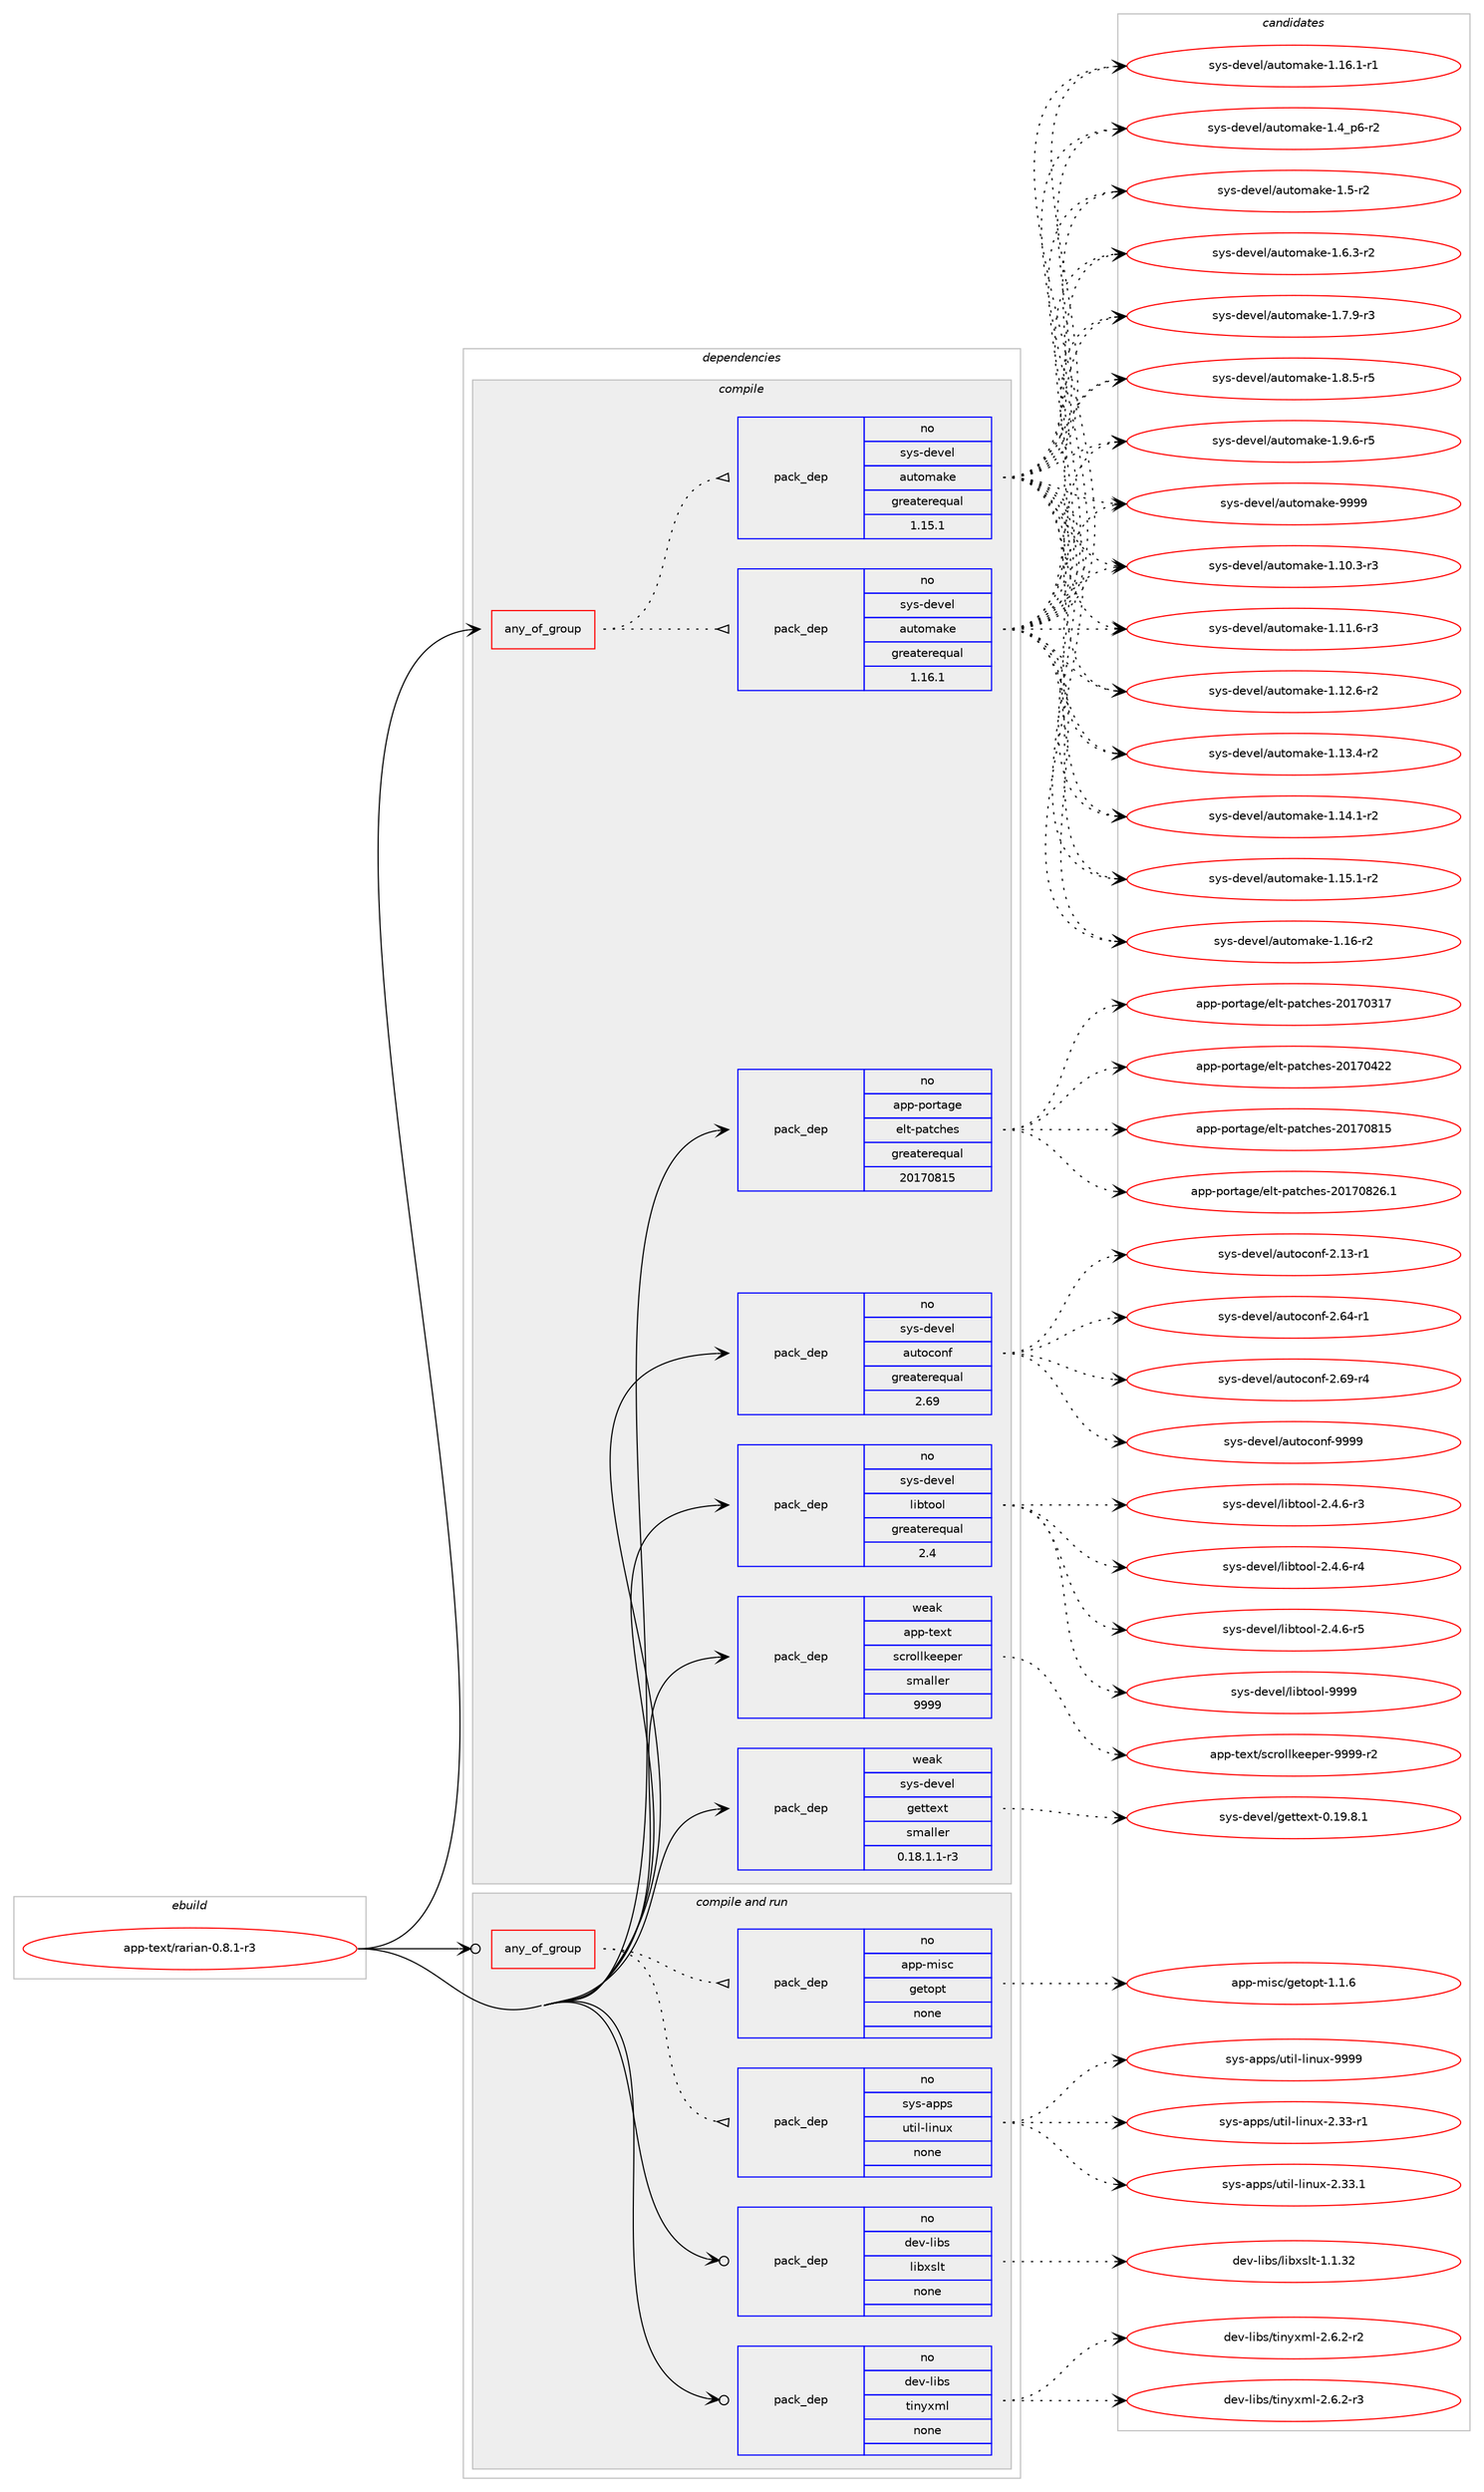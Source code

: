 digraph prolog {

# *************
# Graph options
# *************

newrank=true;
concentrate=true;
compound=true;
graph [rankdir=LR,fontname=Helvetica,fontsize=10,ranksep=1.5];#, ranksep=2.5, nodesep=0.2];
edge  [arrowhead=vee];
node  [fontname=Helvetica,fontsize=10];

# **********
# The ebuild
# **********

subgraph cluster_leftcol {
color=gray;
rank=same;
label=<<i>ebuild</i>>;
id [label="app-text/rarian-0.8.1-r3", color=red, width=4, href="../app-text/rarian-0.8.1-r3.svg"];
}

# ****************
# The dependencies
# ****************

subgraph cluster_midcol {
color=gray;
label=<<i>dependencies</i>>;
subgraph cluster_compile {
fillcolor="#eeeeee";
style=filled;
label=<<i>compile</i>>;
subgraph any19999 {
dependency1312121 [label=<<TABLE BORDER="0" CELLBORDER="1" CELLSPACING="0" CELLPADDING="4"><TR><TD CELLPADDING="10">any_of_group</TD></TR></TABLE>>, shape=none, color=red];subgraph pack935563 {
dependency1312122 [label=<<TABLE BORDER="0" CELLBORDER="1" CELLSPACING="0" CELLPADDING="4" WIDTH="220"><TR><TD ROWSPAN="6" CELLPADDING="30">pack_dep</TD></TR><TR><TD WIDTH="110">no</TD></TR><TR><TD>sys-devel</TD></TR><TR><TD>automake</TD></TR><TR><TD>greaterequal</TD></TR><TR><TD>1.16.1</TD></TR></TABLE>>, shape=none, color=blue];
}
dependency1312121:e -> dependency1312122:w [weight=20,style="dotted",arrowhead="oinv"];
subgraph pack935564 {
dependency1312123 [label=<<TABLE BORDER="0" CELLBORDER="1" CELLSPACING="0" CELLPADDING="4" WIDTH="220"><TR><TD ROWSPAN="6" CELLPADDING="30">pack_dep</TD></TR><TR><TD WIDTH="110">no</TD></TR><TR><TD>sys-devel</TD></TR><TR><TD>automake</TD></TR><TR><TD>greaterequal</TD></TR><TR><TD>1.15.1</TD></TR></TABLE>>, shape=none, color=blue];
}
dependency1312121:e -> dependency1312123:w [weight=20,style="dotted",arrowhead="oinv"];
}
id:e -> dependency1312121:w [weight=20,style="solid",arrowhead="vee"];
subgraph pack935565 {
dependency1312124 [label=<<TABLE BORDER="0" CELLBORDER="1" CELLSPACING="0" CELLPADDING="4" WIDTH="220"><TR><TD ROWSPAN="6" CELLPADDING="30">pack_dep</TD></TR><TR><TD WIDTH="110">no</TD></TR><TR><TD>app-portage</TD></TR><TR><TD>elt-patches</TD></TR><TR><TD>greaterequal</TD></TR><TR><TD>20170815</TD></TR></TABLE>>, shape=none, color=blue];
}
id:e -> dependency1312124:w [weight=20,style="solid",arrowhead="vee"];
subgraph pack935566 {
dependency1312125 [label=<<TABLE BORDER="0" CELLBORDER="1" CELLSPACING="0" CELLPADDING="4" WIDTH="220"><TR><TD ROWSPAN="6" CELLPADDING="30">pack_dep</TD></TR><TR><TD WIDTH="110">no</TD></TR><TR><TD>sys-devel</TD></TR><TR><TD>autoconf</TD></TR><TR><TD>greaterequal</TD></TR><TR><TD>2.69</TD></TR></TABLE>>, shape=none, color=blue];
}
id:e -> dependency1312125:w [weight=20,style="solid",arrowhead="vee"];
subgraph pack935567 {
dependency1312126 [label=<<TABLE BORDER="0" CELLBORDER="1" CELLSPACING="0" CELLPADDING="4" WIDTH="220"><TR><TD ROWSPAN="6" CELLPADDING="30">pack_dep</TD></TR><TR><TD WIDTH="110">no</TD></TR><TR><TD>sys-devel</TD></TR><TR><TD>libtool</TD></TR><TR><TD>greaterequal</TD></TR><TR><TD>2.4</TD></TR></TABLE>>, shape=none, color=blue];
}
id:e -> dependency1312126:w [weight=20,style="solid",arrowhead="vee"];
subgraph pack935568 {
dependency1312127 [label=<<TABLE BORDER="0" CELLBORDER="1" CELLSPACING="0" CELLPADDING="4" WIDTH="220"><TR><TD ROWSPAN="6" CELLPADDING="30">pack_dep</TD></TR><TR><TD WIDTH="110">weak</TD></TR><TR><TD>app-text</TD></TR><TR><TD>scrollkeeper</TD></TR><TR><TD>smaller</TD></TR><TR><TD>9999</TD></TR></TABLE>>, shape=none, color=blue];
}
id:e -> dependency1312127:w [weight=20,style="solid",arrowhead="vee"];
subgraph pack935569 {
dependency1312128 [label=<<TABLE BORDER="0" CELLBORDER="1" CELLSPACING="0" CELLPADDING="4" WIDTH="220"><TR><TD ROWSPAN="6" CELLPADDING="30">pack_dep</TD></TR><TR><TD WIDTH="110">weak</TD></TR><TR><TD>sys-devel</TD></TR><TR><TD>gettext</TD></TR><TR><TD>smaller</TD></TR><TR><TD>0.18.1.1-r3</TD></TR></TABLE>>, shape=none, color=blue];
}
id:e -> dependency1312128:w [weight=20,style="solid",arrowhead="vee"];
}
subgraph cluster_compileandrun {
fillcolor="#eeeeee";
style=filled;
label=<<i>compile and run</i>>;
subgraph any20000 {
dependency1312129 [label=<<TABLE BORDER="0" CELLBORDER="1" CELLSPACING="0" CELLPADDING="4"><TR><TD CELLPADDING="10">any_of_group</TD></TR></TABLE>>, shape=none, color=red];subgraph pack935570 {
dependency1312130 [label=<<TABLE BORDER="0" CELLBORDER="1" CELLSPACING="0" CELLPADDING="4" WIDTH="220"><TR><TD ROWSPAN="6" CELLPADDING="30">pack_dep</TD></TR><TR><TD WIDTH="110">no</TD></TR><TR><TD>sys-apps</TD></TR><TR><TD>util-linux</TD></TR><TR><TD>none</TD></TR><TR><TD></TD></TR></TABLE>>, shape=none, color=blue];
}
dependency1312129:e -> dependency1312130:w [weight=20,style="dotted",arrowhead="oinv"];
subgraph pack935571 {
dependency1312131 [label=<<TABLE BORDER="0" CELLBORDER="1" CELLSPACING="0" CELLPADDING="4" WIDTH="220"><TR><TD ROWSPAN="6" CELLPADDING="30">pack_dep</TD></TR><TR><TD WIDTH="110">no</TD></TR><TR><TD>app-misc</TD></TR><TR><TD>getopt</TD></TR><TR><TD>none</TD></TR><TR><TD></TD></TR></TABLE>>, shape=none, color=blue];
}
dependency1312129:e -> dependency1312131:w [weight=20,style="dotted",arrowhead="oinv"];
}
id:e -> dependency1312129:w [weight=20,style="solid",arrowhead="odotvee"];
subgraph pack935572 {
dependency1312132 [label=<<TABLE BORDER="0" CELLBORDER="1" CELLSPACING="0" CELLPADDING="4" WIDTH="220"><TR><TD ROWSPAN="6" CELLPADDING="30">pack_dep</TD></TR><TR><TD WIDTH="110">no</TD></TR><TR><TD>dev-libs</TD></TR><TR><TD>libxslt</TD></TR><TR><TD>none</TD></TR><TR><TD></TD></TR></TABLE>>, shape=none, color=blue];
}
id:e -> dependency1312132:w [weight=20,style="solid",arrowhead="odotvee"];
subgraph pack935573 {
dependency1312133 [label=<<TABLE BORDER="0" CELLBORDER="1" CELLSPACING="0" CELLPADDING="4" WIDTH="220"><TR><TD ROWSPAN="6" CELLPADDING="30">pack_dep</TD></TR><TR><TD WIDTH="110">no</TD></TR><TR><TD>dev-libs</TD></TR><TR><TD>tinyxml</TD></TR><TR><TD>none</TD></TR><TR><TD></TD></TR></TABLE>>, shape=none, color=blue];
}
id:e -> dependency1312133:w [weight=20,style="solid",arrowhead="odotvee"];
}
subgraph cluster_run {
fillcolor="#eeeeee";
style=filled;
label=<<i>run</i>>;
}
}

# **************
# The candidates
# **************

subgraph cluster_choices {
rank=same;
color=gray;
label=<<i>candidates</i>>;

subgraph choice935563 {
color=black;
nodesep=1;
choice11512111545100101118101108479711711611110997107101454946494846514511451 [label="sys-devel/automake-1.10.3-r3", color=red, width=4,href="../sys-devel/automake-1.10.3-r3.svg"];
choice11512111545100101118101108479711711611110997107101454946494946544511451 [label="sys-devel/automake-1.11.6-r3", color=red, width=4,href="../sys-devel/automake-1.11.6-r3.svg"];
choice11512111545100101118101108479711711611110997107101454946495046544511450 [label="sys-devel/automake-1.12.6-r2", color=red, width=4,href="../sys-devel/automake-1.12.6-r2.svg"];
choice11512111545100101118101108479711711611110997107101454946495146524511450 [label="sys-devel/automake-1.13.4-r2", color=red, width=4,href="../sys-devel/automake-1.13.4-r2.svg"];
choice11512111545100101118101108479711711611110997107101454946495246494511450 [label="sys-devel/automake-1.14.1-r2", color=red, width=4,href="../sys-devel/automake-1.14.1-r2.svg"];
choice11512111545100101118101108479711711611110997107101454946495346494511450 [label="sys-devel/automake-1.15.1-r2", color=red, width=4,href="../sys-devel/automake-1.15.1-r2.svg"];
choice1151211154510010111810110847971171161111099710710145494649544511450 [label="sys-devel/automake-1.16-r2", color=red, width=4,href="../sys-devel/automake-1.16-r2.svg"];
choice11512111545100101118101108479711711611110997107101454946495446494511449 [label="sys-devel/automake-1.16.1-r1", color=red, width=4,href="../sys-devel/automake-1.16.1-r1.svg"];
choice115121115451001011181011084797117116111109971071014549465295112544511450 [label="sys-devel/automake-1.4_p6-r2", color=red, width=4,href="../sys-devel/automake-1.4_p6-r2.svg"];
choice11512111545100101118101108479711711611110997107101454946534511450 [label="sys-devel/automake-1.5-r2", color=red, width=4,href="../sys-devel/automake-1.5-r2.svg"];
choice115121115451001011181011084797117116111109971071014549465446514511450 [label="sys-devel/automake-1.6.3-r2", color=red, width=4,href="../sys-devel/automake-1.6.3-r2.svg"];
choice115121115451001011181011084797117116111109971071014549465546574511451 [label="sys-devel/automake-1.7.9-r3", color=red, width=4,href="../sys-devel/automake-1.7.9-r3.svg"];
choice115121115451001011181011084797117116111109971071014549465646534511453 [label="sys-devel/automake-1.8.5-r5", color=red, width=4,href="../sys-devel/automake-1.8.5-r5.svg"];
choice115121115451001011181011084797117116111109971071014549465746544511453 [label="sys-devel/automake-1.9.6-r5", color=red, width=4,href="../sys-devel/automake-1.9.6-r5.svg"];
choice115121115451001011181011084797117116111109971071014557575757 [label="sys-devel/automake-9999", color=red, width=4,href="../sys-devel/automake-9999.svg"];
dependency1312122:e -> choice11512111545100101118101108479711711611110997107101454946494846514511451:w [style=dotted,weight="100"];
dependency1312122:e -> choice11512111545100101118101108479711711611110997107101454946494946544511451:w [style=dotted,weight="100"];
dependency1312122:e -> choice11512111545100101118101108479711711611110997107101454946495046544511450:w [style=dotted,weight="100"];
dependency1312122:e -> choice11512111545100101118101108479711711611110997107101454946495146524511450:w [style=dotted,weight="100"];
dependency1312122:e -> choice11512111545100101118101108479711711611110997107101454946495246494511450:w [style=dotted,weight="100"];
dependency1312122:e -> choice11512111545100101118101108479711711611110997107101454946495346494511450:w [style=dotted,weight="100"];
dependency1312122:e -> choice1151211154510010111810110847971171161111099710710145494649544511450:w [style=dotted,weight="100"];
dependency1312122:e -> choice11512111545100101118101108479711711611110997107101454946495446494511449:w [style=dotted,weight="100"];
dependency1312122:e -> choice115121115451001011181011084797117116111109971071014549465295112544511450:w [style=dotted,weight="100"];
dependency1312122:e -> choice11512111545100101118101108479711711611110997107101454946534511450:w [style=dotted,weight="100"];
dependency1312122:e -> choice115121115451001011181011084797117116111109971071014549465446514511450:w [style=dotted,weight="100"];
dependency1312122:e -> choice115121115451001011181011084797117116111109971071014549465546574511451:w [style=dotted,weight="100"];
dependency1312122:e -> choice115121115451001011181011084797117116111109971071014549465646534511453:w [style=dotted,weight="100"];
dependency1312122:e -> choice115121115451001011181011084797117116111109971071014549465746544511453:w [style=dotted,weight="100"];
dependency1312122:e -> choice115121115451001011181011084797117116111109971071014557575757:w [style=dotted,weight="100"];
}
subgraph choice935564 {
color=black;
nodesep=1;
choice11512111545100101118101108479711711611110997107101454946494846514511451 [label="sys-devel/automake-1.10.3-r3", color=red, width=4,href="../sys-devel/automake-1.10.3-r3.svg"];
choice11512111545100101118101108479711711611110997107101454946494946544511451 [label="sys-devel/automake-1.11.6-r3", color=red, width=4,href="../sys-devel/automake-1.11.6-r3.svg"];
choice11512111545100101118101108479711711611110997107101454946495046544511450 [label="sys-devel/automake-1.12.6-r2", color=red, width=4,href="../sys-devel/automake-1.12.6-r2.svg"];
choice11512111545100101118101108479711711611110997107101454946495146524511450 [label="sys-devel/automake-1.13.4-r2", color=red, width=4,href="../sys-devel/automake-1.13.4-r2.svg"];
choice11512111545100101118101108479711711611110997107101454946495246494511450 [label="sys-devel/automake-1.14.1-r2", color=red, width=4,href="../sys-devel/automake-1.14.1-r2.svg"];
choice11512111545100101118101108479711711611110997107101454946495346494511450 [label="sys-devel/automake-1.15.1-r2", color=red, width=4,href="../sys-devel/automake-1.15.1-r2.svg"];
choice1151211154510010111810110847971171161111099710710145494649544511450 [label="sys-devel/automake-1.16-r2", color=red, width=4,href="../sys-devel/automake-1.16-r2.svg"];
choice11512111545100101118101108479711711611110997107101454946495446494511449 [label="sys-devel/automake-1.16.1-r1", color=red, width=4,href="../sys-devel/automake-1.16.1-r1.svg"];
choice115121115451001011181011084797117116111109971071014549465295112544511450 [label="sys-devel/automake-1.4_p6-r2", color=red, width=4,href="../sys-devel/automake-1.4_p6-r2.svg"];
choice11512111545100101118101108479711711611110997107101454946534511450 [label="sys-devel/automake-1.5-r2", color=red, width=4,href="../sys-devel/automake-1.5-r2.svg"];
choice115121115451001011181011084797117116111109971071014549465446514511450 [label="sys-devel/automake-1.6.3-r2", color=red, width=4,href="../sys-devel/automake-1.6.3-r2.svg"];
choice115121115451001011181011084797117116111109971071014549465546574511451 [label="sys-devel/automake-1.7.9-r3", color=red, width=4,href="../sys-devel/automake-1.7.9-r3.svg"];
choice115121115451001011181011084797117116111109971071014549465646534511453 [label="sys-devel/automake-1.8.5-r5", color=red, width=4,href="../sys-devel/automake-1.8.5-r5.svg"];
choice115121115451001011181011084797117116111109971071014549465746544511453 [label="sys-devel/automake-1.9.6-r5", color=red, width=4,href="../sys-devel/automake-1.9.6-r5.svg"];
choice115121115451001011181011084797117116111109971071014557575757 [label="sys-devel/automake-9999", color=red, width=4,href="../sys-devel/automake-9999.svg"];
dependency1312123:e -> choice11512111545100101118101108479711711611110997107101454946494846514511451:w [style=dotted,weight="100"];
dependency1312123:e -> choice11512111545100101118101108479711711611110997107101454946494946544511451:w [style=dotted,weight="100"];
dependency1312123:e -> choice11512111545100101118101108479711711611110997107101454946495046544511450:w [style=dotted,weight="100"];
dependency1312123:e -> choice11512111545100101118101108479711711611110997107101454946495146524511450:w [style=dotted,weight="100"];
dependency1312123:e -> choice11512111545100101118101108479711711611110997107101454946495246494511450:w [style=dotted,weight="100"];
dependency1312123:e -> choice11512111545100101118101108479711711611110997107101454946495346494511450:w [style=dotted,weight="100"];
dependency1312123:e -> choice1151211154510010111810110847971171161111099710710145494649544511450:w [style=dotted,weight="100"];
dependency1312123:e -> choice11512111545100101118101108479711711611110997107101454946495446494511449:w [style=dotted,weight="100"];
dependency1312123:e -> choice115121115451001011181011084797117116111109971071014549465295112544511450:w [style=dotted,weight="100"];
dependency1312123:e -> choice11512111545100101118101108479711711611110997107101454946534511450:w [style=dotted,weight="100"];
dependency1312123:e -> choice115121115451001011181011084797117116111109971071014549465446514511450:w [style=dotted,weight="100"];
dependency1312123:e -> choice115121115451001011181011084797117116111109971071014549465546574511451:w [style=dotted,weight="100"];
dependency1312123:e -> choice115121115451001011181011084797117116111109971071014549465646534511453:w [style=dotted,weight="100"];
dependency1312123:e -> choice115121115451001011181011084797117116111109971071014549465746544511453:w [style=dotted,weight="100"];
dependency1312123:e -> choice115121115451001011181011084797117116111109971071014557575757:w [style=dotted,weight="100"];
}
subgraph choice935565 {
color=black;
nodesep=1;
choice97112112451121111141169710310147101108116451129711699104101115455048495548514955 [label="app-portage/elt-patches-20170317", color=red, width=4,href="../app-portage/elt-patches-20170317.svg"];
choice97112112451121111141169710310147101108116451129711699104101115455048495548525050 [label="app-portage/elt-patches-20170422", color=red, width=4,href="../app-portage/elt-patches-20170422.svg"];
choice97112112451121111141169710310147101108116451129711699104101115455048495548564953 [label="app-portage/elt-patches-20170815", color=red, width=4,href="../app-portage/elt-patches-20170815.svg"];
choice971121124511211111411697103101471011081164511297116991041011154550484955485650544649 [label="app-portage/elt-patches-20170826.1", color=red, width=4,href="../app-portage/elt-patches-20170826.1.svg"];
dependency1312124:e -> choice97112112451121111141169710310147101108116451129711699104101115455048495548514955:w [style=dotted,weight="100"];
dependency1312124:e -> choice97112112451121111141169710310147101108116451129711699104101115455048495548525050:w [style=dotted,weight="100"];
dependency1312124:e -> choice97112112451121111141169710310147101108116451129711699104101115455048495548564953:w [style=dotted,weight="100"];
dependency1312124:e -> choice971121124511211111411697103101471011081164511297116991041011154550484955485650544649:w [style=dotted,weight="100"];
}
subgraph choice935566 {
color=black;
nodesep=1;
choice1151211154510010111810110847971171161119911111010245504649514511449 [label="sys-devel/autoconf-2.13-r1", color=red, width=4,href="../sys-devel/autoconf-2.13-r1.svg"];
choice1151211154510010111810110847971171161119911111010245504654524511449 [label="sys-devel/autoconf-2.64-r1", color=red, width=4,href="../sys-devel/autoconf-2.64-r1.svg"];
choice1151211154510010111810110847971171161119911111010245504654574511452 [label="sys-devel/autoconf-2.69-r4", color=red, width=4,href="../sys-devel/autoconf-2.69-r4.svg"];
choice115121115451001011181011084797117116111991111101024557575757 [label="sys-devel/autoconf-9999", color=red, width=4,href="../sys-devel/autoconf-9999.svg"];
dependency1312125:e -> choice1151211154510010111810110847971171161119911111010245504649514511449:w [style=dotted,weight="100"];
dependency1312125:e -> choice1151211154510010111810110847971171161119911111010245504654524511449:w [style=dotted,weight="100"];
dependency1312125:e -> choice1151211154510010111810110847971171161119911111010245504654574511452:w [style=dotted,weight="100"];
dependency1312125:e -> choice115121115451001011181011084797117116111991111101024557575757:w [style=dotted,weight="100"];
}
subgraph choice935567 {
color=black;
nodesep=1;
choice1151211154510010111810110847108105981161111111084550465246544511451 [label="sys-devel/libtool-2.4.6-r3", color=red, width=4,href="../sys-devel/libtool-2.4.6-r3.svg"];
choice1151211154510010111810110847108105981161111111084550465246544511452 [label="sys-devel/libtool-2.4.6-r4", color=red, width=4,href="../sys-devel/libtool-2.4.6-r4.svg"];
choice1151211154510010111810110847108105981161111111084550465246544511453 [label="sys-devel/libtool-2.4.6-r5", color=red, width=4,href="../sys-devel/libtool-2.4.6-r5.svg"];
choice1151211154510010111810110847108105981161111111084557575757 [label="sys-devel/libtool-9999", color=red, width=4,href="../sys-devel/libtool-9999.svg"];
dependency1312126:e -> choice1151211154510010111810110847108105981161111111084550465246544511451:w [style=dotted,weight="100"];
dependency1312126:e -> choice1151211154510010111810110847108105981161111111084550465246544511452:w [style=dotted,weight="100"];
dependency1312126:e -> choice1151211154510010111810110847108105981161111111084550465246544511453:w [style=dotted,weight="100"];
dependency1312126:e -> choice1151211154510010111810110847108105981161111111084557575757:w [style=dotted,weight="100"];
}
subgraph choice935568 {
color=black;
nodesep=1;
choice9711211245116101120116471159911411110810810710110111210111445575757574511450 [label="app-text/scrollkeeper-9999-r2", color=red, width=4,href="../app-text/scrollkeeper-9999-r2.svg"];
dependency1312127:e -> choice9711211245116101120116471159911411110810810710110111210111445575757574511450:w [style=dotted,weight="100"];
}
subgraph choice935569 {
color=black;
nodesep=1;
choice1151211154510010111810110847103101116116101120116454846495746564649 [label="sys-devel/gettext-0.19.8.1", color=red, width=4,href="../sys-devel/gettext-0.19.8.1.svg"];
dependency1312128:e -> choice1151211154510010111810110847103101116116101120116454846495746564649:w [style=dotted,weight="100"];
}
subgraph choice935570 {
color=black;
nodesep=1;
choice1151211154597112112115471171161051084510810511011712045504651514511449 [label="sys-apps/util-linux-2.33-r1", color=red, width=4,href="../sys-apps/util-linux-2.33-r1.svg"];
choice1151211154597112112115471171161051084510810511011712045504651514649 [label="sys-apps/util-linux-2.33.1", color=red, width=4,href="../sys-apps/util-linux-2.33.1.svg"];
choice115121115459711211211547117116105108451081051101171204557575757 [label="sys-apps/util-linux-9999", color=red, width=4,href="../sys-apps/util-linux-9999.svg"];
dependency1312130:e -> choice1151211154597112112115471171161051084510810511011712045504651514511449:w [style=dotted,weight="100"];
dependency1312130:e -> choice1151211154597112112115471171161051084510810511011712045504651514649:w [style=dotted,weight="100"];
dependency1312130:e -> choice115121115459711211211547117116105108451081051101171204557575757:w [style=dotted,weight="100"];
}
subgraph choice935571 {
color=black;
nodesep=1;
choice97112112451091051159947103101116111112116454946494654 [label="app-misc/getopt-1.1.6", color=red, width=4,href="../app-misc/getopt-1.1.6.svg"];
dependency1312131:e -> choice97112112451091051159947103101116111112116454946494654:w [style=dotted,weight="100"];
}
subgraph choice935572 {
color=black;
nodesep=1;
choice1001011184510810598115471081059812011510811645494649465150 [label="dev-libs/libxslt-1.1.32", color=red, width=4,href="../dev-libs/libxslt-1.1.32.svg"];
dependency1312132:e -> choice1001011184510810598115471081059812011510811645494649465150:w [style=dotted,weight="100"];
}
subgraph choice935573 {
color=black;
nodesep=1;
choice1001011184510810598115471161051101211201091084550465446504511450 [label="dev-libs/tinyxml-2.6.2-r2", color=red, width=4,href="../dev-libs/tinyxml-2.6.2-r2.svg"];
choice1001011184510810598115471161051101211201091084550465446504511451 [label="dev-libs/tinyxml-2.6.2-r3", color=red, width=4,href="../dev-libs/tinyxml-2.6.2-r3.svg"];
dependency1312133:e -> choice1001011184510810598115471161051101211201091084550465446504511450:w [style=dotted,weight="100"];
dependency1312133:e -> choice1001011184510810598115471161051101211201091084550465446504511451:w [style=dotted,weight="100"];
}
}

}
